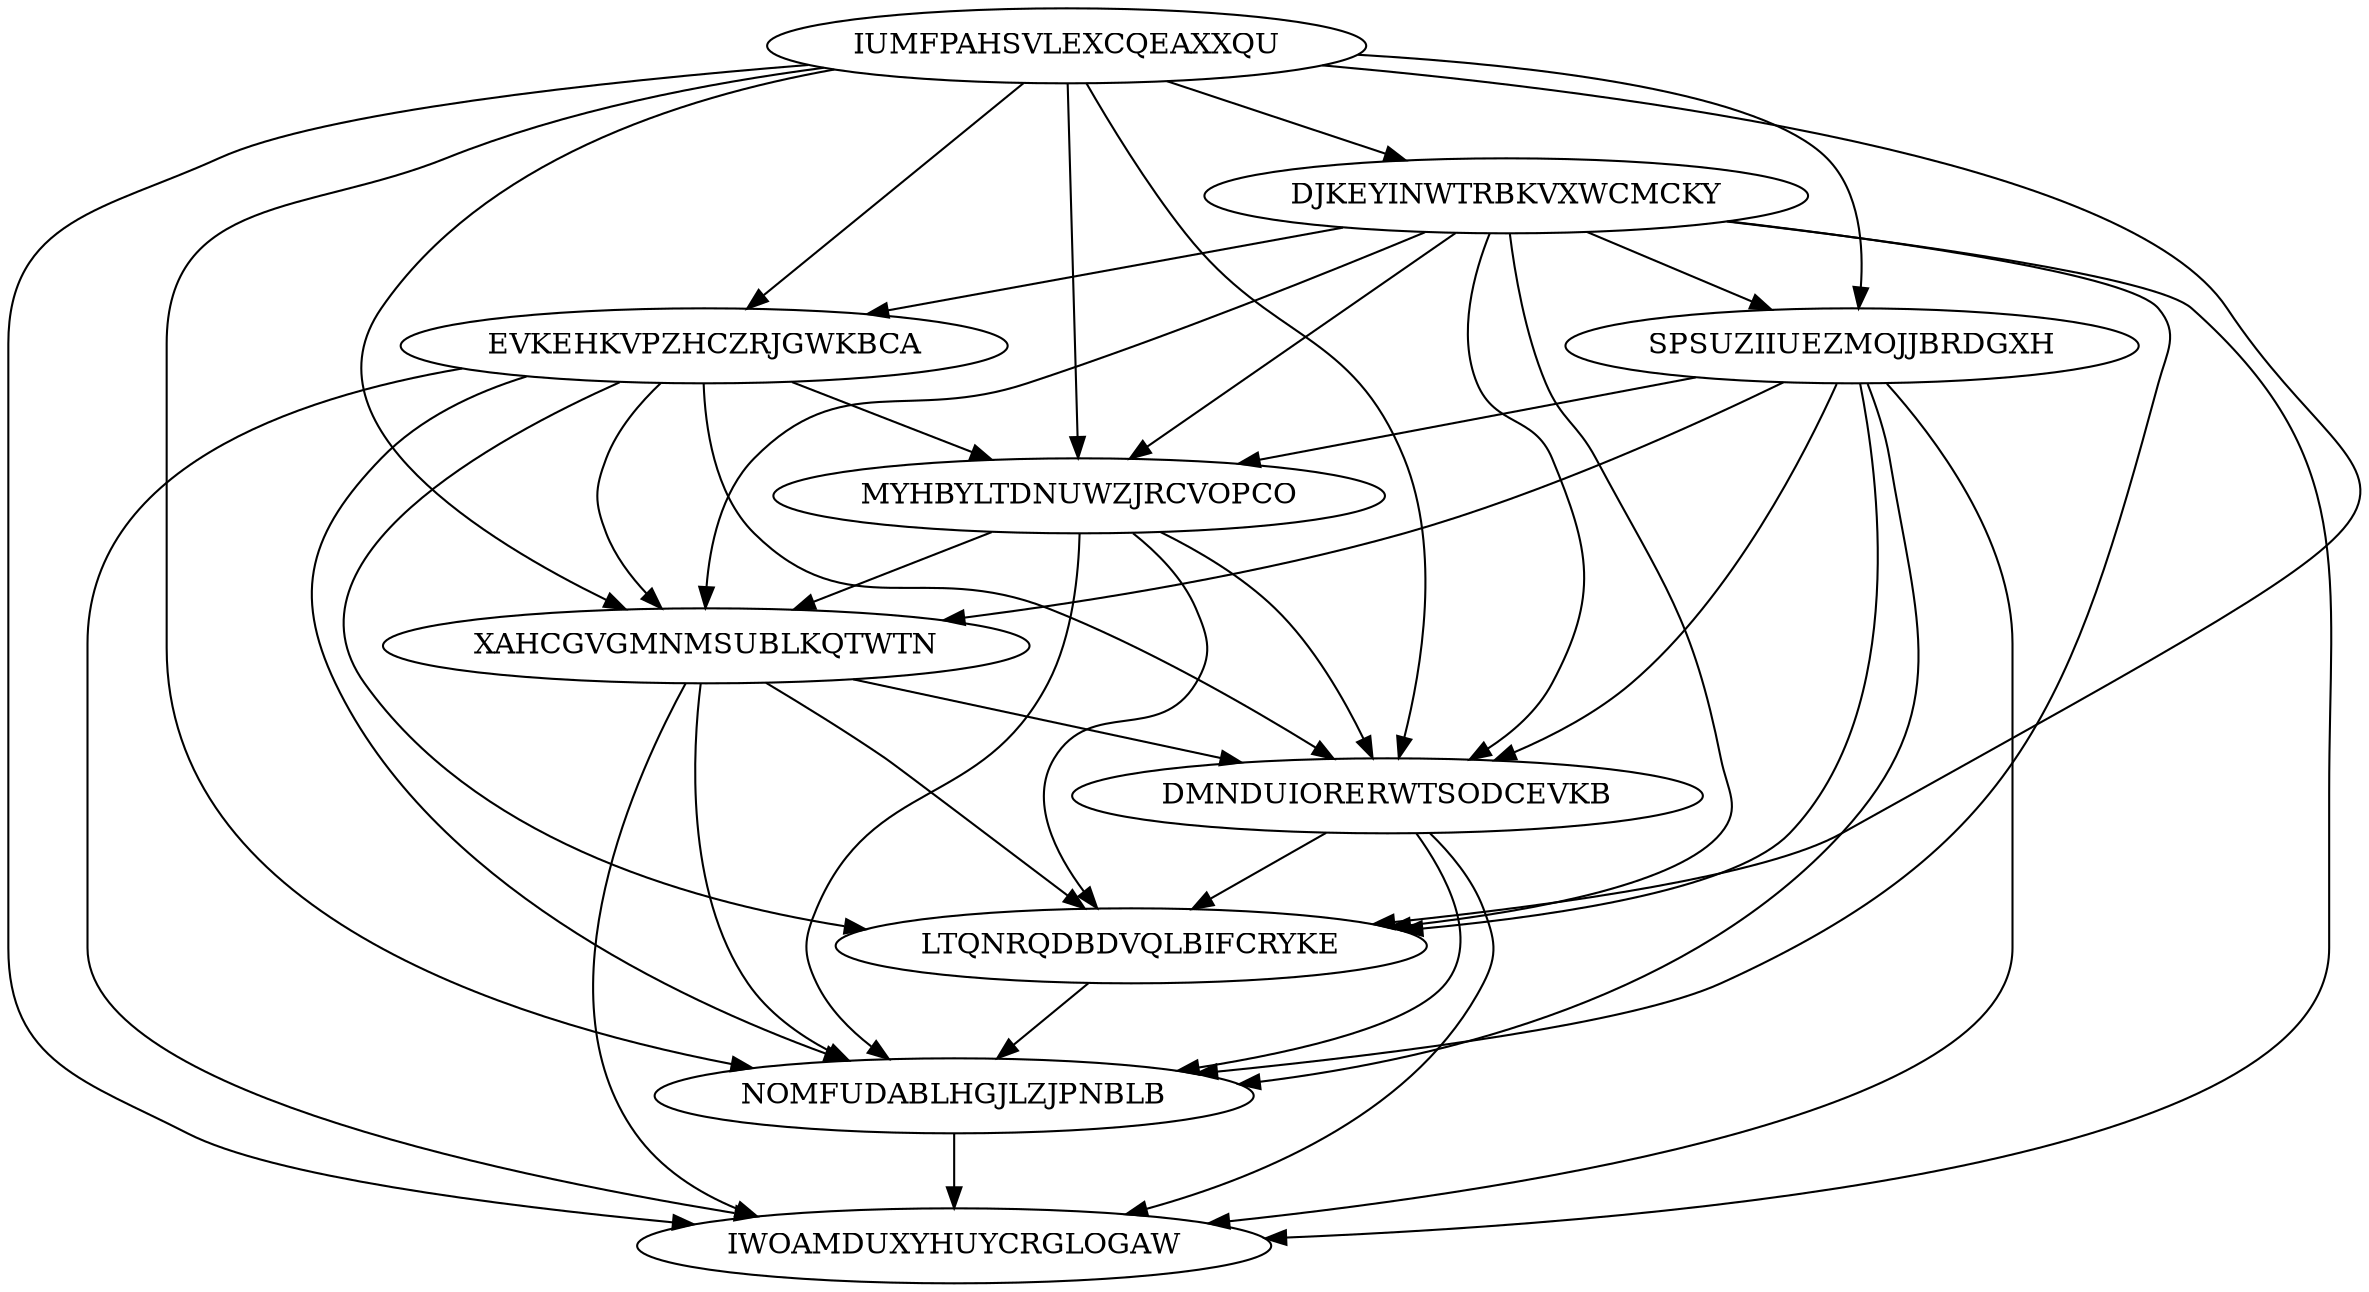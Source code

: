 digraph "N10M42" {
	IUMFPAHSVLEXCQEAXXQU			[Weight=14, Start=0, Processor=1];
	DJKEYINWTRBKVXWCMCKY			[Weight=10, Start=14, Processor=1];
	SPSUZIIUEZMOJJBRDGXH			[Weight=11, Start=24, Processor=1];
	EVKEHKVPZHCZRJGWKBCA			[Weight=10, Start=35, Processor=1];
	MYHBYLTDNUWZJRCVOPCO			[Weight=20, Start=45, Processor=1];
	XAHCGVGMNMSUBLKQTWTN			[Weight=10, Start=65, Processor=1];
	DMNDUIORERWTSODCEVKB			[Weight=15, Start=75, Processor=1];
	LTQNRQDBDVQLBIFCRYKE			[Weight=12, Start=90, Processor=1];
	NOMFUDABLHGJLZJPNBLB			[Weight=11, Start=102, Processor=1];
	IWOAMDUXYHUYCRGLOGAW			[Weight=12, Start=113, Processor=1];
	SPSUZIIUEZMOJJBRDGXH -> NOMFUDABLHGJLZJPNBLB		[Weight=17];
	DJKEYINWTRBKVXWCMCKY -> LTQNRQDBDVQLBIFCRYKE		[Weight=13];
	EVKEHKVPZHCZRJGWKBCA -> DMNDUIORERWTSODCEVKB		[Weight=14];
	EVKEHKVPZHCZRJGWKBCA -> MYHBYLTDNUWZJRCVOPCO		[Weight=11];
	IUMFPAHSVLEXCQEAXXQU -> DMNDUIORERWTSODCEVKB		[Weight=12];
	NOMFUDABLHGJLZJPNBLB -> IWOAMDUXYHUYCRGLOGAW		[Weight=14];
	DJKEYINWTRBKVXWCMCKY -> DMNDUIORERWTSODCEVKB		[Weight=18];
	LTQNRQDBDVQLBIFCRYKE -> NOMFUDABLHGJLZJPNBLB		[Weight=20];
	XAHCGVGMNMSUBLKQTWTN -> IWOAMDUXYHUYCRGLOGAW		[Weight=18];
	SPSUZIIUEZMOJJBRDGXH -> XAHCGVGMNMSUBLKQTWTN		[Weight=19];
	DMNDUIORERWTSODCEVKB -> IWOAMDUXYHUYCRGLOGAW		[Weight=11];
	DJKEYINWTRBKVXWCMCKY -> EVKEHKVPZHCZRJGWKBCA		[Weight=11];
	IUMFPAHSVLEXCQEAXXQU -> EVKEHKVPZHCZRJGWKBCA		[Weight=15];
	IUMFPAHSVLEXCQEAXXQU -> LTQNRQDBDVQLBIFCRYKE		[Weight=12];
	MYHBYLTDNUWZJRCVOPCO -> XAHCGVGMNMSUBLKQTWTN		[Weight=18];
	DJKEYINWTRBKVXWCMCKY -> NOMFUDABLHGJLZJPNBLB		[Weight=10];
	SPSUZIIUEZMOJJBRDGXH -> MYHBYLTDNUWZJRCVOPCO		[Weight=15];
	XAHCGVGMNMSUBLKQTWTN -> LTQNRQDBDVQLBIFCRYKE		[Weight=10];
	EVKEHKVPZHCZRJGWKBCA -> IWOAMDUXYHUYCRGLOGAW		[Weight=20];
	DJKEYINWTRBKVXWCMCKY -> MYHBYLTDNUWZJRCVOPCO		[Weight=19];
	IUMFPAHSVLEXCQEAXXQU -> IWOAMDUXYHUYCRGLOGAW		[Weight=13];
	EVKEHKVPZHCZRJGWKBCA -> LTQNRQDBDVQLBIFCRYKE		[Weight=17];
	SPSUZIIUEZMOJJBRDGXH -> IWOAMDUXYHUYCRGLOGAW		[Weight=15];
	IUMFPAHSVLEXCQEAXXQU -> DJKEYINWTRBKVXWCMCKY		[Weight=20];
	IUMFPAHSVLEXCQEAXXQU -> SPSUZIIUEZMOJJBRDGXH		[Weight=18];
	MYHBYLTDNUWZJRCVOPCO -> DMNDUIORERWTSODCEVKB		[Weight=14];
	EVKEHKVPZHCZRJGWKBCA -> XAHCGVGMNMSUBLKQTWTN		[Weight=12];
	XAHCGVGMNMSUBLKQTWTN -> DMNDUIORERWTSODCEVKB		[Weight=11];
	IUMFPAHSVLEXCQEAXXQU -> MYHBYLTDNUWZJRCVOPCO		[Weight=16];
	IUMFPAHSVLEXCQEAXXQU -> XAHCGVGMNMSUBLKQTWTN		[Weight=10];
	DJKEYINWTRBKVXWCMCKY -> SPSUZIIUEZMOJJBRDGXH		[Weight=16];
	SPSUZIIUEZMOJJBRDGXH -> LTQNRQDBDVQLBIFCRYKE		[Weight=12];
	SPSUZIIUEZMOJJBRDGXH -> DMNDUIORERWTSODCEVKB		[Weight=20];
	DMNDUIORERWTSODCEVKB -> LTQNRQDBDVQLBIFCRYKE		[Weight=19];
	MYHBYLTDNUWZJRCVOPCO -> NOMFUDABLHGJLZJPNBLB		[Weight=10];
	DMNDUIORERWTSODCEVKB -> NOMFUDABLHGJLZJPNBLB		[Weight=18];
	XAHCGVGMNMSUBLKQTWTN -> NOMFUDABLHGJLZJPNBLB		[Weight=20];
	EVKEHKVPZHCZRJGWKBCA -> NOMFUDABLHGJLZJPNBLB		[Weight=15];
	IUMFPAHSVLEXCQEAXXQU -> NOMFUDABLHGJLZJPNBLB		[Weight=11];
	DJKEYINWTRBKVXWCMCKY -> XAHCGVGMNMSUBLKQTWTN		[Weight=13];
	MYHBYLTDNUWZJRCVOPCO -> LTQNRQDBDVQLBIFCRYKE		[Weight=18];
	DJKEYINWTRBKVXWCMCKY -> IWOAMDUXYHUYCRGLOGAW		[Weight=15];
}
